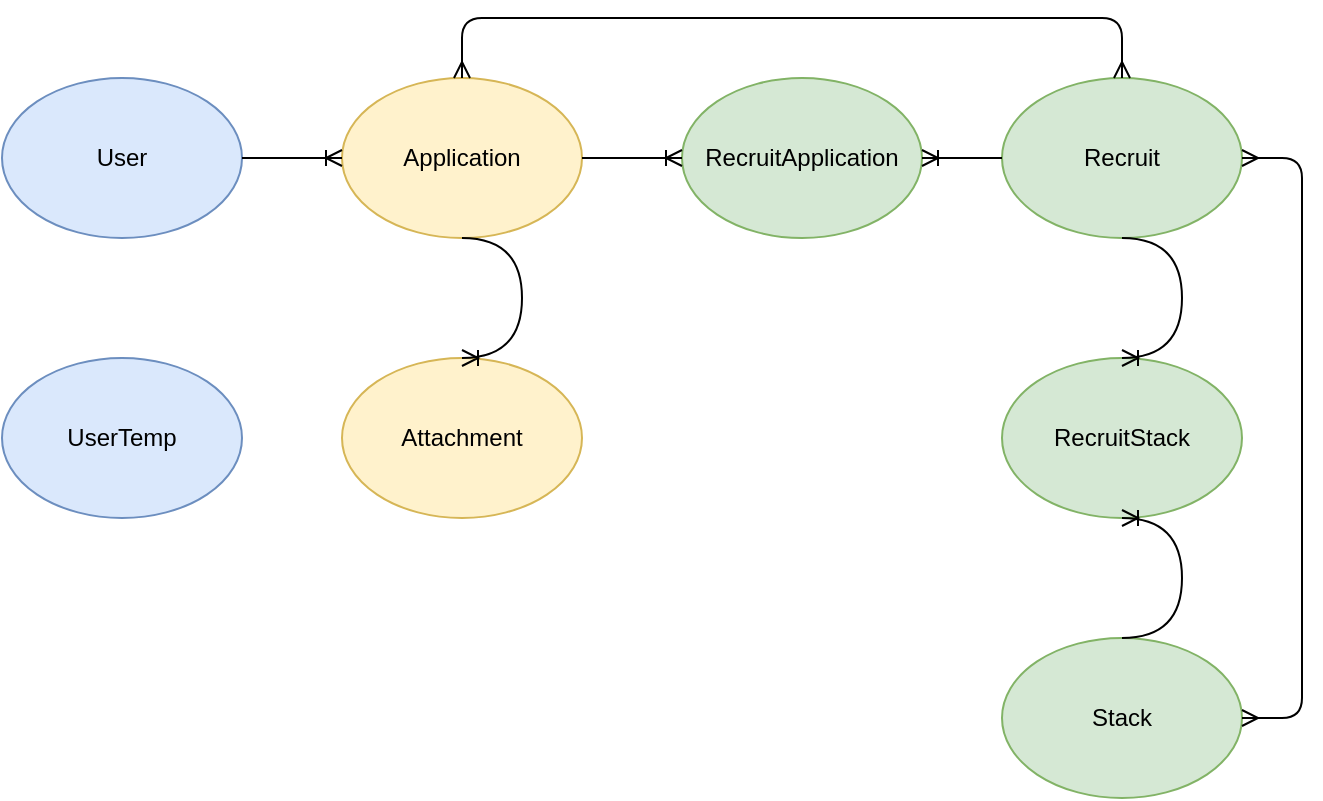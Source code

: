 <mxfile version="14.6.13" type="device"><diagram id="erQXGyBwoiioncLX0s0M" name="페이지-1"><mxGraphModel dx="1106" dy="892" grid="1" gridSize="10" guides="1" tooltips="1" connect="1" arrows="1" fold="1" page="1" pageScale="1" pageWidth="827" pageHeight="1169" math="0" shadow="0"><root><mxCell id="0"/><mxCell id="1" parent="0"/><mxCell id="psjN37gVbRtWhjNPLSeE-1" value="User" style="ellipse;whiteSpace=wrap;html=1;fillColor=#dae8fc;strokeColor=#6c8ebf;" parent="1" vertex="1"><mxGeometry x="40" y="50" width="120" height="80" as="geometry"/></mxCell><mxCell id="psjN37gVbRtWhjNPLSeE-2" value="RecruitStack" style="ellipse;whiteSpace=wrap;html=1;fillColor=#d5e8d4;strokeColor=#82b366;" parent="1" vertex="1"><mxGeometry x="540" y="190" width="120" height="80" as="geometry"/></mxCell><mxCell id="psjN37gVbRtWhjNPLSeE-3" value="Application" style="ellipse;whiteSpace=wrap;html=1;fillColor=#fff2cc;strokeColor=#d6b656;" parent="1" vertex="1"><mxGeometry x="210" y="50" width="120" height="80" as="geometry"/></mxCell><mxCell id="psjN37gVbRtWhjNPLSeE-4" value="Recruit" style="ellipse;whiteSpace=wrap;html=1;fillColor=#d5e8d4;strokeColor=#82b366;" parent="1" vertex="1"><mxGeometry x="540" y="50" width="120" height="80" as="geometry"/></mxCell><mxCell id="psjN37gVbRtWhjNPLSeE-5" value="Stack" style="ellipse;whiteSpace=wrap;html=1;fillColor=#d5e8d4;strokeColor=#82b366;" parent="1" vertex="1"><mxGeometry x="540" y="330" width="120" height="80" as="geometry"/></mxCell><mxCell id="psjN37gVbRtWhjNPLSeE-6" value="Attachment" style="ellipse;whiteSpace=wrap;html=1;fillColor=#fff2cc;strokeColor=#d6b656;" parent="1" vertex="1"><mxGeometry x="210" y="190" width="120" height="80" as="geometry"/></mxCell><mxCell id="psjN37gVbRtWhjNPLSeE-48" value="" style="edgeStyle=entityRelationEdgeStyle;fontSize=12;html=1;endArrow=ERmany;startArrow=ERmany;targetPerimeterSpacing=0;strokeColor=#000000;entryX=1;entryY=0.5;entryDx=0;entryDy=0;exitX=1;exitY=0.5;exitDx=0;exitDy=0;" parent="1" source="psjN37gVbRtWhjNPLSeE-4" target="psjN37gVbRtWhjNPLSeE-5" edge="1"><mxGeometry width="100" height="100" relative="1" as="geometry"><mxPoint x="360" y="510" as="sourcePoint"/><mxPoint x="460" y="410" as="targetPoint"/></mxGeometry></mxCell><mxCell id="psjN37gVbRtWhjNPLSeE-49" value="" style="edgeStyle=entityRelationEdgeStyle;fontSize=12;html=1;endArrow=ERoneToMany;targetPerimeterSpacing=0;strokeColor=#000000;entryX=0.5;entryY=0;entryDx=0;entryDy=0;exitX=0.5;exitY=1;exitDx=0;exitDy=0;curved=1;" parent="1" source="psjN37gVbRtWhjNPLSeE-4" target="psjN37gVbRtWhjNPLSeE-2" edge="1"><mxGeometry width="100" height="100" relative="1" as="geometry"><mxPoint x="414" y="390" as="sourcePoint"/><mxPoint x="514" y="290" as="targetPoint"/></mxGeometry></mxCell><mxCell id="psjN37gVbRtWhjNPLSeE-50" value="" style="edgeStyle=entityRelationEdgeStyle;fontSize=12;html=1;endArrow=ERoneToMany;targetPerimeterSpacing=0;strokeColor=#000000;entryX=0.5;entryY=1;entryDx=0;entryDy=0;exitX=0.5;exitY=0;exitDx=0;exitDy=0;curved=1;" parent="1" source="psjN37gVbRtWhjNPLSeE-5" target="psjN37gVbRtWhjNPLSeE-2" edge="1"><mxGeometry width="100" height="100" relative="1" as="geometry"><mxPoint x="460" y="380" as="sourcePoint"/><mxPoint x="460" y="440" as="targetPoint"/></mxGeometry></mxCell><mxCell id="psjN37gVbRtWhjNPLSeE-52" value="" style="edgeStyle=entityRelationEdgeStyle;fontSize=12;html=1;endArrow=ERoneToMany;targetPerimeterSpacing=0;strokeColor=#000000;entryX=0.5;entryY=0;entryDx=0;entryDy=0;exitX=0.5;exitY=1;exitDx=0;exitDy=0;curved=1;" parent="1" source="psjN37gVbRtWhjNPLSeE-3" target="psjN37gVbRtWhjNPLSeE-6" edge="1"><mxGeometry width="100" height="100" relative="1" as="geometry"><mxPoint x="360" y="510" as="sourcePoint"/><mxPoint x="460" y="410" as="targetPoint"/></mxGeometry></mxCell><mxCell id="psjN37gVbRtWhjNPLSeE-53" value="" style="edgeStyle=entityRelationEdgeStyle;fontSize=12;html=1;endArrow=ERoneToMany;targetPerimeterSpacing=0;strokeColor=#000000;entryX=0;entryY=0.5;entryDx=0;entryDy=0;exitX=1;exitY=0.5;exitDx=0;exitDy=0;" parent="1" source="psjN37gVbRtWhjNPLSeE-1" target="psjN37gVbRtWhjNPLSeE-3" edge="1"><mxGeometry width="100" height="100" relative="1" as="geometry"><mxPoint x="360" y="510" as="sourcePoint"/><mxPoint x="230" y="140" as="targetPoint"/></mxGeometry></mxCell><mxCell id="k6ujQPGArdzZcSBrkKsj-1" value="UserTemp" style="ellipse;whiteSpace=wrap;html=1;fillColor=#dae8fc;strokeColor=#6c8ebf;" vertex="1" parent="1"><mxGeometry x="40" y="190" width="120" height="80" as="geometry"/></mxCell><mxCell id="k6ujQPGArdzZcSBrkKsj-2" value="RecruitApplication" style="ellipse;whiteSpace=wrap;html=1;fillColor=#d5e8d4;strokeColor=#82b366;" vertex="1" parent="1"><mxGeometry x="380" y="50" width="120" height="80" as="geometry"/></mxCell><mxCell id="k6ujQPGArdzZcSBrkKsj-3" value="" style="edgeStyle=entityRelationEdgeStyle;fontSize=12;html=1;endArrow=ERoneToMany;targetPerimeterSpacing=0;strokeColor=#000000;exitX=1;exitY=0.5;exitDx=0;exitDy=0;" edge="1" parent="1" source="psjN37gVbRtWhjNPLSeE-3"><mxGeometry width="100" height="100" relative="1" as="geometry"><mxPoint x="356" y="90" as="sourcePoint"/><mxPoint x="380" y="90" as="targetPoint"/></mxGeometry></mxCell><mxCell id="k6ujQPGArdzZcSBrkKsj-5" value="" style="edgeStyle=orthogonalEdgeStyle;fontSize=12;html=1;endArrow=ERmany;startArrow=ERmany;entryX=0.5;entryY=0;entryDx=0;entryDy=0;exitX=0.5;exitY=0;exitDx=0;exitDy=0;" edge="1" parent="1" source="psjN37gVbRtWhjNPLSeE-3" target="psjN37gVbRtWhjNPLSeE-4"><mxGeometry width="100" height="100" relative="1" as="geometry"><mxPoint x="350" y="140" as="sourcePoint"/><mxPoint x="450" y="40" as="targetPoint"/><Array as="points"><mxPoint x="270" y="20"/><mxPoint x="600" y="20"/></Array></mxGeometry></mxCell><mxCell id="k6ujQPGArdzZcSBrkKsj-6" value="" style="edgeStyle=entityRelationEdgeStyle;fontSize=12;html=1;endArrow=ERoneToMany;targetPerimeterSpacing=0;strokeColor=#000000;entryX=1;entryY=0.5;entryDx=0;entryDy=0;" edge="1" parent="1" source="psjN37gVbRtWhjNPLSeE-4" target="k6ujQPGArdzZcSBrkKsj-2"><mxGeometry width="100" height="100" relative="1" as="geometry"><mxPoint x="430" y="160" as="sourcePoint"/><mxPoint x="480" y="160" as="targetPoint"/></mxGeometry></mxCell></root></mxGraphModel></diagram></mxfile>